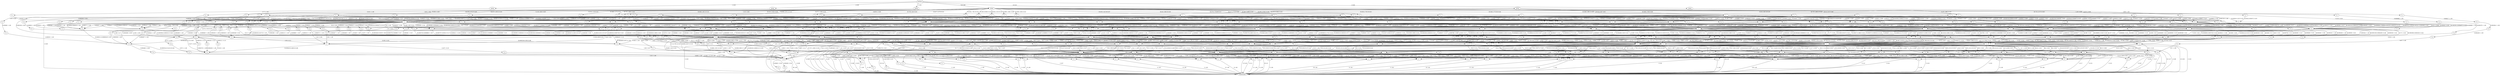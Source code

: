 digraph G {
  0 [label="T_1"];
  1 [label="T_1"];
  2 [label="T_1"];
  3 [label="T_1"];
  4 [label="T_1"];
  5 [label="T_1"];
  6 [label="T_1"];
  7 [label="T_1"];
  8 [label="T_1"];
  9 [label="T_1"];
  10 [label="T_1"];
  11 [label="T_1"];
  12 [label="T_1"];
  13 [label="T_1"];
  14 [label="T_1"];
  15 [label="T_1"];
  16 [label="T_1"];
  17 [label="T_1"];
  18 [label="T_1"];
  19 [label="T_1"];
  20 [label="T_1"];
  21 [label="T_1"];
  22 [label="T_1"];
  23 [label="T_1"];
  24 [label="T_1"];
  25 [label="T_1"];
  26 [label="T_1"];
  27 [label="T_1"];
  28 [label="T_1"];
  29 [label="T_1"];
  30 [label="T_1"];
  31 [label="T_1"];
  32 [label="T_1"];
  33 [label="T_1"];
  34 [label="T_1"];
  35 [label="T_1"];
  36 [label="T_1"];
  37 [label="T_1"];
  38 [label="T_1"];
  39 [label="T_1"];
  40 [label="T_2"];
  41 [label="T_2"];
  42 [label="T_2"];
  43 [label="T_2"];
  44 [label="T_2"];
  45 [label="T_2"];
  46 [label="T_2"];
  47 [label="T_2"];
  48 [label="T_2"];
  49 [label="T_2"];
  50 [label="T_2"];
  51 [label="T_2"];
  52 [label="T_2"];
  53 [label="T_2"];
  54 [label="T_2"];
  55 [label="T_2"];
  56 [label="T_2"];
  57 [label="T_2"];
  58 [label="T_2"];
  59 [label="T_2"];
  60 [label="T_2"];
  61 [label="T_2"];
  62 [label="T_2"];
  63 [label="T_2"];
  64 [label="T_2"];
  65 [label="T_2"];
  66 [label="T_2"];
  67 [label="T_2"];
  68 [label="T_2"];
  69 [label="T_2"];
  70 [label="T_2"];
  71 [label="T_2"];
  72 [label="T_2"];
  73 [label="T_2"];
  74 [label="T_2"];
  75 [label="T_2"];
  76 [label="T_2"];
  77 [label="T_2"];
  78 [label="T_2"];
  79 [label="T_2"];
  80 [label="T_2"];
  81 [label="T_2"];
  82 [label="T_2"];
  83 [label="T_2"];
  84 [label="T_2"];
  85 [label="T_2"];
  86 [label="T_2"];
  87 [label="T_2"];
  88 [label="T_2"];
  89 [label="T_2"];
  90 [label="T_2"];
  91 [label="T_2"];
  92 [label="T_2"];
  93 [label="T_2"];
  94 [label="T_2"];
  95 [label="T_2"];
  96 [label="T_2"];
  97 [label="T_2"];
  98 [label="T_2"];
  99 [label="T_3"];
  100 [label="T_3"];
  101 [label="T_3"];
  102 [label="T_3"];
  103 [label="T_3"];
  104 [label="T_3"];
  105 [label="T_3"];
  106 [label="T_3"];
  107 [label="T_3"];
  108 [label="T_3"];
  109 [label="T_3"];
  110 [label="T_3"];
  111 [label="T_3"];
  112 [label="T_3"];
  113 [label="T_3"];
  114 [label="T_3"];
  115 [label="T_3"];
  116 [label="T_3"];
  117 [label="T_3"];
  118 [label="T_3"];
  119 [label="T_3"];
  120 [label="T_3"];
  121 [label="T_3"];
  122 [label="T_3"];
  123 [label="T_3"];
  124 [label="T_3"];
  125 [label="T_3"];
  126 [label="T_3"];
  127 [label="T_3"];
  128 [label="T_3"];
  129 [label="T_3"];
  130 [label="T_3"];
  131 [label="T_3"];
  132 [label="T_3"];
  133 [label="T_3"];
  134 [label="T_3"];
  135 [label="T_3"];
  136 [label="T_3"];
  137 [label="T_3"];
  138 [label="T_3"];
  139 [label="T_3"];
  140 [label="T_3"];
  141 [label="T_3"];
  142 [label="T_3"];
  143 [label="T_3"];
  144 [label="T_3"];
  145 [label="T_3"];
  146 [label="T_3"];
  147 [label="T_3"];
  148 [label="T_3"];
  149 [label="T_3"];
  150 [label="T_3"];
  151 [label="T_3"];
  152 [label="T_3"];
  153 [label="T_3"];
  154 [label="T_3"];
  155 [label="T_3"];
  156 [label="T_3"];
  157 [label="T_3"];
  158 [label="T_3"];
  159 [label="T_3"];
  160 [label="T_3"];
  161 [label="T_3"];
  162 [label="T_3"];
  163 [label="T_3"];
  164 [label="T_3"];
  165 [label="T_3"];
  166 [label="T_3"];
  167 [label="T_3"];
  168 [label="T_4"];
  169 [label="T_4"];
  170 [label="T_4"];
  171 [label="T_4"];
  172 [label="T_4"];
  173 [label="T_4"];
  174 [label="T_4"];
  175 [label="T_4"];
  176 [label="T_4"];
  177 [label="T_4"];
  178 [label="T_4"];
  179 [label="T_4"];
  180 [label="T_4"];
  181 [label="T_4"];
  182 [label="T_4"];
  183 [label="T_4"];
  184 [label="T_4"];
  185 [label="T_4"];
  186 [label="T_4"];
  187 [label="T_4"];
  188 [label="T_4"];
  189 [label="T_4"];
  190 [label="T_4"];
  191 [label="T_4"];
  192 [label="T_4"];
  193 [label="T_4"];
  194 [label="T_4"];
  195 [label="T_4"];
  196 [label="T_4"];
  197 [label="T_4"];
  198 [label="T_4"];
  199 [label="T_4"];
  200 [label="T_4"];
  201 [label="T_4"];
  202 [label="T_4"];
  203 [label="T_4"];
  204 [label="T_4"];
  205 [label="T_4"];
  206 [label="T_4"];
  207 [label="T_4"];
  208 [label="T_4"];
  209 [label="T_4"];
  210 [label="T_4"];
  211 [label="T_4"];
  212 [label="T_4"];
  213 [label="T_4"];
  214 [label="T_4"];
  215 [label="T_4"];
  216 [label="T_4"];
  217 [label="T_5"];
  218 [label="T_5"];
  219 [label="T_5"];
  220 [label="T_5"];
  221 [label="T_5"];
  222 [label="T_5"];
  223 [label="T_5"];
  224 [label="T_5"];
  225 [label="T_5"];
  226 [label="T_5"];
  227 [label="T_5"];
  228 [label="T_5"];
  229 [label="T_5"];
  230 [label="T_5"];
  231 [label="T_5"];
  232 [label="T_5"];
  233 [label="T_5"];
  234 [label="T_5"];
  235 [label="T_5"];
  236 [label="T_5"];
  237 [label="T_5"];
  238 [label="T_5"];
  239 [label="T_5"];
  240 [label="T_5"];
  241 [label="T_5"];
  242 [label="T_5"];
  243 [label="T_5"];
  244 [label="T_5"];
  245 [label="T_5"];
  246 [label="T_5"];
  247 [label="T_5"];
  248 [label="T_5"];
  249 [label="T_5"];
  250 [label="T_5"];
  251 [label="T_5"];
  252 [label="T_5"];
  253 [label="T_6"];
  254 [label="T_6"];
  255 [label="T_6"];
  256 [label="T_6"];
  257 [label="T_6"];
  258 [label="T_6"];
  259 [label="T_6"];
  260 [label="T_6"];
  261 [label="T_6"];
  262 [label="T_6"];
  263 [label="T_6"];
  264 [label="T_6"];
  265 [label="T_6"];
  266 [label="T_6"];
  267 [label="T_6"];
  268 [label="T_6"];
  269 [label="T_6"];
  270 [label="T_6"];
  271 [label="T_6"];
  272 [label="T_6"];
  273 [label="T_6"];
  274 [label="T_6"];
  275 [label="T_6"];
  276 [label="T_6"];
  277 [label="T_6"];
  278 [label="T_6"];
  279 [label="T_6"];
  280 [label="T_6"];
  281 [label="T_6"];
  282 [label="T_6"];
  283 [label="T_6"];
  284 [label="T_6"];
  285 [label="T_6"];
  286 [label="T_6"];
  287 [label="T_6"];
  288 [label="T_6"];
  289 [label="T_6"];
  290 [label="T_6"];
  291 [label="T_6"];
  292 [label="T_6"];
  293 [label="T_6"];
  294 [label="T_6"];
  295 [label="T_6"];
  296 [label="T_6"];
  297 [label="T_6"];
  298 [label="T_6"];
  299 [label="T_6"];
  300 [label="T_7"];
  301 [label="T_7"];
  302 [label="T_7"];
  303 [label="T_7"];
  304 [label="T_7"];
  305 [label="T_7"];
  306 [label="T_7"];
  307 [label="T_7"];
  308 [label="T_7"];
  309 [label="T_7"];
  310 [label="T_7"];
  311 [label="T_7"];
  312 [label="T_7"];
  313 [label="T_7"];
  314 [label="T_7"];
  315 [label="T_7"];
  316 [label="T_7"];
  317 [label="T_7"];
  318 [label="T_7"];
  319 [label="T_7"];
  320 [label="T_7"];
  321 [label="T_7"];
  322 [label="T_7"];
  323 [label="T_7"];
  324 [label="T_7"];
  325 [label="T_7"];
  326 [label="T_7"];
  327 [label="T_7"];
  328 [label="T_7"];
  329 [label="T_7"];
  330 [label="T_7"];
  331 [label="T_7"];
  332 [label="T_7"];
  333 [label="T_7"];
  334 [label="T_7"];
  335 [label="T_7"];
  336 [label="T_7"];
  337 [label="T_7"];
  338 [label="T_7"];
  339 [label="T_7"];
  340 [label="T_7"];
  341 [label="T_7"];
  342 [label="T_7"];
  343 [label="T_7"];
  344 [label="T_7"];
  345 [label="T_7"];
  346 [label="T_7"];
  347 [label="T_7"];
  348 [label="initial"];
  349 [label="initial"];
  350 [label="initial"];
  351 [label="initial"];
  352 [label="initial"];
  353 [label="initial"];
  354 [label="TERMINAL",shape=diamond];
  355 [label="INITIAL",shape=box];
0->98 [label="0.000172 1 1.00"];
1->74 [label="0.000207 1 1.00"];
2->98 [label="0.0038 1 1.00"];
3->98 [label="0.00395 1 1.00"];
4->42 [label="0.00427 1 1.00"];
5->94 [label="0.00719 1 1.00"];
6->77 [label="0.0102 1 1.00"];
7->79 [label="0.0427 1 1.00"];
8->115 [label="0.000696 1 1.00"];
9->97 [label="0.00393 1 0.25"];
9->98 [label="[0.0049,0.00756] 3 0.75"];
10->94 [label="0.0306 1 0.25"];
10->98 [label="[0.000257,0.00633] 3 0.75"];
11->54 [label="0.125 1 0.33"];
11->80 [label="[0.004,0.00567] 2 0.67"];
12->77 [label="0.00423 1 0.50"];
12->67 [label="0.225 1 0.50"];
13->79 [label="0.00439 1 0.50"];
13->98 [label="0.00454 1 0.50"];
14->97 [label="0.00469 1 0.50"];
14->98 [label="0.00523 1 0.50"];
15->92 [label="0.00547 1 0.50"];
15->94 [label="0.00622 1 0.50"];
16->83 [label="0.36 1 0.09"];
16->98 [label="[0.00354,0.102] 9 0.82"];
16->354 [label=" 1 0.09"];
17->65 [label="0.00448 1 0.17"];
17->97 [label="[0.00363,0.00568] 2 0.33"];
17->98 [label="[0.00427,0.00498] 3 0.50"];
18->92 [label="0.14 1 0.20"];
18->98 [label="[0.00359,0.00471] 2 0.40"];
18->97 [label="[0.00401,0.00444] 2 0.40"];
19->73 [label="0.00477 1 0.25"];
19->97 [label="0.00488 1 0.25"];
19->98 [label="[0.00491,0.108] 2 0.50"];
20->48 [label="0.000222 1 0.33"];
20->73 [label="0.00412 1 0.33"];
20->98 [label="0.0457 1 0.33"];
21->57 [label="0.00372 1 0.33"];
21->97 [label="0.00378 1 0.33"];
21->95 [label="0.0042 1 0.33"];
22->58 [label="0.00347 1 0.08"];
22->94 [label="0.00373 1 0.08"];
22->95 [label="0.00385 1 0.08"];
22->98 [label="[0.000227,0.0286] 9 0.75"];
23->46 [label="0.00389 1 0.10"];
23->97 [label="[0.00404,0.00426] 2 0.20"];
23->98 [label="[0.00388,0.0292] 6 0.60"];
23->306 [label="3.7 1 0.10"];
24->72 [label="0.00368 1 0.25"];
24->97 [label="0.00369 1 0.25"];
24->82 [label="0.00387 1 0.25"];
24->98 [label="0.00478 1 0.25"];
25->70 [label="0.00394 1 0.25"];
25->74 [label="0.00441 1 0.25"];
25->98 [label="0.00525 1 0.25"];
25->57 [label="0.00582 1 0.25"];
26->86 [label="0.00407 1 0.07"];
26->92 [label="0.00422 1 0.07"];
26->81 [label="0.0336 1 0.07"];
26->80 [label="[0.0038,0.123] 5 0.33"];
26->94 [label="[0.00365,0.00667] 7 0.47"];
27->47 [label="0.00359 1 0.08"];
27->96 [label="0.00437 1 0.08"];
27->45 [label="0.00526 1 0.08"];
27->97 [label="[0.00489,0.00771] 3 0.25"];
27->98 [label="[0.00378,0.00585] 6 0.50"];
28->94 [label="0.000244 1 0.14"];
28->91 [label="0.00349 1 0.14"];
28->41 [label="0.00404 1 0.14"];
28->78 [label="0.0053 1 0.14"];
28->92 [label="[0.00394,0.00641] 3 0.43"];
29->86 [label="0.000232 1 0.10"];
29->97 [label="0.00301 1 0.10"];
29->94 [label="0.00421 1 0.10"];
29->49 [label="0.00666 1 0.10"];
29->96 [label="[0.00454,0.00465] 2 0.20"];
29->98 [label="[0.00408,0.00614] 4 0.40"];
30->87 [label="0.00452 1 0.10"];
30->92 [label="0.00484 1 0.10"];
30->89 [label="0.00595 1 0.10"];
30->97 [label="[0.00506,0.00615] 2 0.20"];
30->98 [label="[0.00374,0.00727] 4 0.40"];
30->255 [label="25.9 1 0.10"];
31->50 [label="0.00338 1 0.05"];
31->96 [label="0.00432 1 0.05"];
31->78 [label="0.00513 1 0.05"];
31->82 [label="0.00667 1 0.05"];
31->94 [label="0.191 1 0.05"];
31->97 [label="[0.00498,0.00532] 2 0.09"];
31->98 [label="[0.0038,0.00644] 15 0.68"];
32->91 [label="0.000207 1 0.06"];
32->68 [label="0.0039 1 0.06"];
32->53 [label="0.00553 1 0.06"];
32->75 [label="0.0443 1 0.06"];
32->90 [label="0.0475 1 0.06"];
32->97 [label="[0.00483,0.00622] 4 0.22"];
32->98 [label="[0.00313,0.0064] 9 0.50"];
33->85 [label="0.00401 1 0.08"];
33->91 [label="0.00436 1 0.08"];
33->97 [label="[0.00396,0.00589] 2 0.17"];
33->98 [label="[0.00367,0.00679] 5 0.42"];
33->305 [label="2.34 1 0.08"];
33->306 [label="2.72 1 0.08"];
33->304 [label="2.79 1 0.08"];
34->82 [label="0.00351 1 0.04"];
34->92 [label="0.0036 1 0.04"];
34->85 [label="0.00402 1 0.04"];
34->94 [label="0.0049 1 0.04"];
34->89 [label="[0.00362,0.0057] 2 0.08"];
34->96 [label="[0.000278,0.0044] 3 0.12"];
34->97 [label="[0.00382,0.156] 6 0.24"];
34->98 [label="[0.00333,0.00821] 10 0.40"];
35->81 [label="0.00347 1 0.05"];
35->69 [label="0.00357 1 0.05"];
35->94 [label="0.00481 1 0.05"];
35->72 [label="0.00646 1 0.05"];
35->92 [label="0.0301 1 0.05"];
35->83 [label="[0.00336,0.00636] 3 0.15"];
35->97 [label="[0.004,0.0589] 3 0.15"];
35->98 [label="[0.00336,0.0422] 9 0.45"];
36->92 [label="0.00354 1 0.02"];
36->93 [label="0.00471 1 0.02"];
36->90 [label="0.00485 1 0.02"];
36->95 [label="0.00607 1 0.02"];
36->56 [label="[0.00388,0.00436] 2 0.04"];
36->96 [label="[0.00391,0.00623] 2 0.04"];
36->65 [label="[0.00417,0.00619] 3 0.06"];
36->97 [label="[0.00355,0.00619] 9 0.18"];
36->98 [label="[0.000184,0.18] 30 0.60"];
37->85 [label="0.00328 1 0.03"];
37->96 [label="0.00362 1 0.03"];
37->93 [label="0.00418 1 0.03"];
37->76 [label="[0.0046,0.00511] 2 0.05"];
37->97 [label="[0.00322,0.0069] 11 0.30"];
37->98 [label="[0.00334,0.0355] 17 0.46"];
37->153 [label="0.000259 1 0.03"];
37->99 [label="0.000394 1 0.03"];
37->101 [label="0.000504 1 0.03"];
37->300 [label="2.55 1 0.03"];
38->68 [label="0.00414 1 0.01"];
38->44 [label="0.00423 1 0.01"];
38->70 [label="0.00443 1 0.01"];
38->95 [label="0.0055 1 0.01"];
38->91 [label="[0.000184,0.00562] 2 0.02"];
38->93 [label="[0.00413,0.0349] 4 0.05"];
38->96 [label="[0.00384,0.00811] 9 0.11"];
38->97 [label="[0.00334,0.05] 16 0.19"];
38->98 [label="[0.000231,0.0494] 48 0.56"];
38->301 [label="2.59 1 0.01"];
38->306 [label="2.69 1 0.01"];
39->75 [label="0.00359 1 0.00"];
39->55 [label="0.0037 1 0.00"];
39->70 [label="0.00431 1 0.00"];
39->58 [label="0.00448 1 0.00"];
39->89 [label="0.00515 1 0.00"];
39->40 [label="0.0052 1 0.00"];
39->68 [label="0.00541 1 0.00"];
39->52 [label="0.00552 1 0.00"];
39->86 [label="0.00595 1 0.00"];
39->51 [label="0.00682 1 0.00"];
39->82 [label="0.196 1 0.00"];
39->87 [label="[0.00354,0.00457] 2 0.01"];
39->69 [label="[0.0039,0.00478] 2 0.01"];
39->84 [label="[0.000227,0.00436] 3 0.01"];
39->88 [label="[0.00363,0.00685] 3 0.01"];
39->93 [label="[0.00388,0.0078] 3 0.01"];
39->71 [label="[0.00417,0.00488] 3 0.01"];
39->67 [label="[0.00433,0.0768] 3 0.01"];
39->66 [label="[0.00343,0.00497] 4 0.01"];
39->90 [label="[0.00379,0.0303] 4 0.01"];
39->95 [label="[0.000201,0.00599] 5 0.02"];
39->94 [label="[0.000159,0.00426] 7 0.02"];
39->92 [label="[0.000237,0.14] 8 0.02"];
39->97 [label="[0.00333,0.0562] 62 0.19"];
39->98 [label="[0.00298,0.0386] 195 0.61"];
39->100 [label="0.000563 1 0.00"];
39->254 [label="23.6 1 0.00"];
39->253 [label="23.9 1 0.00"];
39->255 [label="25.1 1 0.00"];
39->302 [label="2.53 1 0.00"];
39->303 [label="2.87 1 0.00"];
40->167 [label="0.000251 1 1.00"];
41->167 [label="0.000256 1 1.00"];
42->111 [label="0.000264 1 1.00"];
43->132 [label="0.00029 1 1.00"];
44->167 [label="0.000301 1 1.00"];
45->164 [label="0.000328 1 1.00"];
46->167 [label="0.000333 1 1.00"];
47->159 [label="0.00036 1 1.00"];
48->137 [label="0.000399 1 1.00"];
49->167 [label="0.000404 1 1.00"];
50->167 [label="0.000416 1 1.00"];
51->167 [label="0.000441 1 1.00"];
52->164 [label="0.000472 1 1.00"];
53->167 [label="0.000496 1 1.00"];
54->165 [label="0.000869 1 1.00"];
55->167 [label="0.346 1 1.00"];
56->141 [label="[0.000288,0.000397] 2 1.00"];
57->144 [label="[0.000315,0.000401] 2 1.00"];
58->167 [label="[0.000358,0.000368] 2 1.00"];
59->132 [label="[0.000211,0.000934] 8 1.00"];
60->216 [label="0.00037 1 1.00"];
61->216 [label="0.000649 1 1.00"];
62->216 [label="0.36 1 1.00"];
63->354 [label=" 1 1.00"];
64->354 [label=" 1 1.00"];
65->167 [label="0.000348 1 0.25"];
65->150 [label="[0.000358,0.000722] 3 0.75"];
66->165 [label="0.000378 1 0.25"];
66->167 [label="[0.000293,0.000322] 3 0.75"];
67->162 [label="0.000386 1 0.25"];
67->167 [label="[0.000246,0.000362] 3 0.75"];
68->165 [label="0.000297 1 0.33"];
68->167 [label="[0.000302,0.000306] 2 0.67"];
69->166 [label="0.000309 1 0.33"];
69->167 [label="[0.000327,0.000399] 2 0.67"];
70->165 [label="0.00043 1 0.33"];
70->166 [label="[0.000341,0.000393] 2 0.67"];
71->121 [label="0.000519 1 0.33"];
71->167 [label="[0.000241,0.000346] 2 0.67"];
72->167 [label="0.000262 1 0.50"];
72->136 [label="0.000396 1 0.50"];
73->164 [label="0.000308 1 0.50"];
73->150 [label="0.000418 1 0.50"];
74->145 [label="0.000331 1 0.50"];
74->256 [label="32.7 1 0.50"];
75->167 [label="0.00034 1 0.50"];
75->166 [label="0.000761 1 0.50"];
76->159 [label="0.000341 1 0.50"];
76->128 [label="1.52 1 0.50"];
77->108 [label="0.000342 1 0.50"];
77->154 [label="0.000592 1 0.50"];
78->122 [label="0.000352 1 0.50"];
78->167 [label="0.000381 1 0.50"];
79->135 [label="0.000406 1 0.50"];
79->148 [label="0.000433 1 0.50"];
80->165 [label="[0.000291,0.000467] 2 0.29"];
80->154 [label="[0.00019,0.000369] 5 0.71"];
81->147 [label="[0.000394,0.000551] 5 0.83"];
81->347 [label="2.98 1 0.17"];
82->152 [label="0.000264 1 0.25"];
82->133 [label="0.000328 1 0.25"];
82->167 [label="[0.000297,0.000298] 2 0.50"];
83->136 [label="0.000266 1 0.25"];
83->145 [label="0.000382 1 0.25"];
83->154 [label="[0.000465,0.000484] 2 0.50"];
84->162 [label="0.000232 1 0.33"];
84->155 [label="0.000398 1 0.33"];
84->154 [label="1.05 1 0.33"];
85->167 [label="0.000236 1 0.33"];
85->165 [label="0.000259 1 0.33"];
85->155 [label="0.000281 1 0.33"];
86->159 [label="0.000249 1 0.33"];
86->165 [label="0.000413 1 0.33"];
86->167 [label="0.000415 1 0.33"];
87->167 [label="0.00027 1 0.33"];
87->158 [label="0.000421 1 0.33"];
87->161 [label="0.000561 1 0.33"];
88->167 [label="0.000286 1 0.33"];
88->162 [label="0.000325 1 0.33"];
88->160 [label="0.000367 1 0.33"];
89->166 [label="0.000351 1 0.25"];
89->151 [label="0.000353 1 0.25"];
89->149 [label="0.000358 1 0.25"];
89->167 [label="0.000559 1 0.25"];
90->127 [label="0.00027 1 0.17"];
90->157 [label="0.000318 1 0.17"];
90->166 [label="0.000327 1 0.17"];
90->165 [label="0.000342 1 0.17"];
90->167 [label="[0.000311,0.000356] 2 0.33"];
91->167 [label="0.000282 1 0.20"];
91->148 [label="0.0003 1 0.20"];
91->102 [label="0.000303 1 0.20"];
91->166 [label="0.00034 1 0.20"];
91->165 [label="0.0004 1 0.20"];
92->134 [label="0.000332 1 0.06"];
92->149 [label="0.000353 1 0.06"];
92->163 [label="[0.000294,0.000333] 2 0.11"];
92->165 [label="[0.000355,0.000385] 2 0.11"];
92->166 [label="[0.000272,0.000394] 3 0.17"];
92->167 [label="[0.000237,0.000801] 9 0.50"];
93->161 [label="0.000266 1 0.11"];
93->166 [label="0.000269 1 0.11"];
93->138 [label="0.000295 1 0.11"];
93->155 [label="0.000303 1 0.11"];
93->165 [label="0.000315 1 0.11"];
93->152 [label="0.000368 1 0.11"];
93->167 [label="[0.000317,0.000665] 3 0.33"];
94->162 [label="0.000312 1 0.04"];
94->133 [label="0.000334 1 0.04"];
94->148 [label="0.000354 1 0.04"];
94->166 [label="0.000376 1 0.04"];
94->165 [label="0.000454 1 0.04"];
94->104 [label="0.411 1 0.04"];
94->157 [label="[0.000254,0.000322] 2 0.09"];
94->167 [label="[0.00031,0.00111] 15 0.65"];
95->163 [label="0.000261 1 0.11"];
95->131 [label="0.000264 1 0.11"];
95->157 [label="0.000282 1 0.11"];
95->164 [label="0.000391 1 0.11"];
95->165 [label="0.000398 1 0.11"];
95->160 [label="0.000405 1 0.11"];
95->155 [label="0.000826 1 0.11"];
95->167 [label="[0.000296,0.00038] 2 0.22"];
96->157 [label="0.000242 1 0.05"];
96->159 [label="0.000268 1 0.05"];
96->161 [label="0.000319 1 0.05"];
96->162 [label="0.00038 1 0.05"];
96->127 [label="0.000387 1 0.05"];
96->165 [label="0.000486 1 0.05"];
96->160 [label="[0.000235,0.000345] 2 0.11"];
96->167 [label="[0.000285,0.000374] 3 0.16"];
96->155 [label="[0.00031,0.000687] 4 0.21"];
96->146 [label="[0.000343,0.000405] 4 0.21"];
97->133 [label="0.000243 1 0.01"];
97->105 [label="0.000315 1 0.01"];
97->138 [label="0.000334 1 0.01"];
97->159 [label="0.000376 1 0.01"];
97->134 [label="0.000384 1 0.01"];
97->151 [label="0.000389 1 0.01"];
97->112 [label="0.000393 1 0.01"];
97->126 [label="0.000489 1 0.01"];
97->142 [label="0.000863 1 0.01"];
97->160 [label="[0.000338,0.000386] 2 0.02"];
97->140 [label="[0.000478,0.000556] 2 0.02"];
97->148 [label="[0.000283,0.000525] 3 0.02"];
97->128 [label="[0.000239,0.000312] 4 0.03"];
97->158 [label="[0.000261,0.000524] 4 0.03"];
97->156 [label="[0.000272,0.000536] 4 0.03"];
97->164 [label="[0.000301,0.000472] 4 0.03"];
97->162 [label="[0.00026,0.000415] 5 0.04"];
97->157 [label="[0.000251,0.000589] 6 0.05"];
97->163 [label="[0.000277,0.000816] 6 0.05"];
97->166 [label="[0.000202,0.00051] 7 0.05"];
97->161 [label="[0.0002,0.00057] 8 0.06"];
97->165 [label="[0.000242,0.419] 32 0.24"];
97->167 [label="[0.000181,0.00067] 33 0.25"];
97->168 [label="0.00048 1 0.01"];
97->274 [label="25.4 1 0.01"];
97->347 [label="2.45 1 0.01"];
98->152 [label="0.000192 1 0.00"];
98->151 [label="0.0002 1 0.00"];
98->117 [label="0.000231 1 0.00"];
98->103 [label="0.00026 1 0.00"];
98->116 [label="0.000283 1 0.00"];
98->132 [label="0.000289 1 0.00"];
98->130 [label="0.000292 1 0.00"];
98->109 [label="0.000301 1 0.00"];
98->110 [label="0.000333 1 0.00"];
98->113 [label="0.000333 1 0.00"];
98->126 [label="0.000347 1 0.00"];
98->137 [label="0.000384 1 0.00"];
98->119 [label="0.000422 1 0.00"];
98->124 [label="0.000469 1 0.00"];
98->118 [label="0.000527 1 0.00"];
98->120 [label="0.000545 1 0.00"];
98->106 [label="0.000597 1 0.00"];
98->134 [label="1.1 1 0.00"];
98->142 [label="1.25 1 0.00"];
98->135 [label="1.46 1 0.00"];
98->139 [label="[0.000222,0.000293] 2 0.01"];
98->133 [label="[0.000299,0.000338] 2 0.01"];
98->143 [label="[0.000308,0.000312] 2 0.01"];
98->125 [label="[0.000335,1.01] 2 0.01"];
98->149 [label="[0.000344,0.000354] 2 0.01"];
98->158 [label="[0.00036,0.000762] 2 0.01"];
98->154 [label="[1.06,1.18] 3 0.01"];
98->128 [label="[0.000324,0.000457] 4 0.01"];
98->160 [label="[0.000278,0.000507] 11 0.03"];
98->164 [label="[0.000227,0.000657] 21 0.05"];
98->166 [label="[0.000249,0.00104] 74 0.19"];
98->167 [label="[0.000292,0.00111] 240 0.60"];
98->258 [label="22.9 1 0.00"];
98->259 [label="24 1 0.00"];
98->274 [label="24.3 1 0.00"];
98->257 [label="24.8 1 0.00"];
98->308 [label="2.68 1 0.00"];
98->307 [label="2.9 1 0.00"];
98->347 [label="[2.67,3.74] 6 0.02"];
99->61 [label="0.00426 1 1.00"];
100->60 [label="0.00583 1 1.00"];
101->62 [label="0.00658 1 1.00"];
102->216 [label="0.000267 1 1.00"];
103->216 [label="0.000315 1 1.00"];
104->200 [label="0.000344 1 1.00"];
105->214 [label="0.00035 1 1.00"];
106->216 [label="0.000372 1 1.00"];
107->182 [label="0.000378 1 1.00"];
108->184 [label="0.000406 1 1.00"];
109->216 [label="0.000407 1 1.00"];
110->216 [label="0.000408 1 1.00"];
111->170 [label="0.000439 1 1.00"];
112->214 [label="0.000456 1 1.00"];
113->187 [label="0.000458 1 1.00"];
114->182 [label="0.000459 1 1.00"];
115->175 [label="0.000476 1 1.00"];
116->216 [label="0.000513 1 1.00"];
117->216 [label="0.000686 1 1.00"];
118->210 [label="0.00101 1 1.00"];
119->216 [label="0.0249 1 1.00"];
120->216 [label="0.207 1 1.00"];
121->216 [label="0.209 1 1.00"];
122->207 [label="0.296 1 1.00"];
123->182 [label="0.316 1 1.00"];
124->204 [label="0.419 1 1.00"];
125->216 [label="[0.000535,0.0272] 2 1.00"];
126->216 [label="[0.000579,0.000689] 2 1.00"];
127->216 [label="[0.0185,0.0221] 2 1.00"];
128->216 [label="[0.000246,0.019] 9 1.00"];
129->252 [label="0.955 1 1.00"];
130->261 [label="23.4 1 1.00"];
131->346 [label="2.56 1 1.00"];
132->176 [label="0.000492 1 0.06"];
132->182 [label="[0.000324,0.514] 16 0.94"];
133->215 [label="0.0187 1 0.20"];
133->216 [label="[0.000283,0.269] 4 0.80"];
134->187 [label="0.0239 1 0.33"];
134->216 [label="[0.000474,0.00087] 2 0.67"];
135->207 [label="0.000338 1 0.50"];
135->183 [label="0.000481 1 0.50"];
136->189 [label="0.000344 1 0.50"];
136->216 [label="0.00046 1 0.50"];
137->216 [label="0.000385 1 0.50"];
137->200 [label="0.000403 1 0.50"];
138->214 [label="0.000398 1 0.50"];
138->215 [label="0.000515 1 0.50"];
139->216 [label="0.000411 1 0.50"];
139->204 [label="0.183 1 0.50"];
140->208 [label="0.00045 1 0.50"];
140->216 [label="0.0276 1 0.50"];
141->190 [label="0.000491 1 0.50"];
141->216 [label="0.000518 1 0.50"];
142->202 [label="0.000533 1 0.50"];
142->216 [label="0.000993 1 0.50"];
143->216 [label="0.000581 1 0.50"];
143->195 [label="0.021 1 0.50"];
144->190 [label="0.177 1 0.50"];
144->189 [label="0.264 1 0.50"];
145->205 [label="0.349 1 0.50"];
145->207 [label="1.82 1 0.50"];
146->192 [label="[0.000354,0.000733] 2 0.50"];
146->216 [label="[0.000503,0.000666] 2 0.50"];
147->196 [label="[0.000226,0.26] 8 0.89"];
147->346 [label="2.33 1 0.11"];
148->202 [label="0.319 1 0.17"];
148->214 [label="[0.000298,0.00035] 2 0.33"];
148->216 [label="[0.0261,0.19] 3 0.50"];
149->212 [label="0.000263 1 0.25"];
149->213 [label="0.00069 1 0.25"];
149->216 [label="[0.000236,0.000383] 2 0.50"];
150->196 [label="0.000416 1 0.25"];
150->179 [label="0.0191 1 0.25"];
150->188 [label="[0.000382,0.000416] 2 0.50"];
151->216 [label="0.000369 1 0.33"];
151->214 [label="0.0608 1 0.33"];
151->215 [label="0.211 1 0.33"];
152->216 [label="0.000392 1 0.33"];
152->209 [label="0.000482 1 0.33"];
152->186 [label="0.186 1 0.33"];
153->196 [label="0.203 1 0.33"];
153->177 [label="0.217 1 0.33"];
153->182 [label="0.237 1 0.33"];
154->206 [label="0.000686 1 0.08"];
154->216 [label="[0.000707,0.0201] 2 0.17"];
154->207 [label="[0.0003,0.0211] 8 0.67"];
154->346 [label="2.42 1 0.08"];
155->204 [label="0.000337 1 0.13"];
155->178 [label="0.000427 1 0.13"];
155->209 [label="[0.232,0.247] 2 0.25"];
155->216 [label="[0.000385,0.303] 4 0.50"];
156->210 [label="0.000384 1 0.25"];
156->202 [label="0.000393 1 0.25"];
156->211 [label="0.000494 1 0.25"];
156->185 [label="0.0199 1 0.25"];
157->169 [label="0.000383 1 0.09"];
157->186 [label="0.000411 1 0.09"];
157->205 [label="0.0206 1 0.09"];
157->214 [label="[0.000372,0.000531] 4 0.36"];
157->216 [label="[0.000373,0.449] 4 0.36"];
158->181 [label="0.00035 1 0.14"];
158->210 [label="0.000498 1 0.14"];
158->173 [label="0.214 1 0.14"];
158->203 [label="0.239 1 0.14"];
158->216 [label="[0.000442,0.206] 3 0.43"];
159->214 [label="0.000296 1 0.20"];
159->212 [label="0.000347 1 0.20"];
159->216 [label="0.00036 1 0.20"];
159->204 [label="0.000436 1 0.20"];
159->215 [label="0.0208 1 0.20"];
160->212 [label="0.000406 1 0.06"];
160->171 [label="0.000456 1 0.06"];
160->209 [label="0.000463 1 0.06"];
160->206 [label="0.000671 1 0.06"];
160->186 [label="0.000788 1 0.06"];
160->216 [label="[0.000294,0.225] 12 0.71"];
161->191 [label="0.000417 1 0.09"];
161->203 [label="0.000548 1 0.09"];
161->215 [label="0.252 1 0.09"];
161->209 [label="[0.000483,0.173] 2 0.18"];
161->214 [label="[0.000323,0.000411] 3 0.27"];
161->216 [label="[0.000329,0.000585] 3 0.27"];
162->211 [label="0.000365 1 0.10"];
162->214 [label="0.000371 1 0.10"];
162->202 [label="0.000383 1 0.10"];
162->208 [label="0.208 1 0.10"];
162->206 [label="[0.00047,0.198] 2 0.20"];
162->216 [label="[0.000463,0.236] 4 0.40"];
163->208 [label="0.000336 1 0.11"];
163->212 [label="0.000474 1 0.11"];
163->202 [label="0.000477 1 0.11"];
163->215 [label="0.000587 1 0.11"];
163->197 [label="0.000764 1 0.11"];
163->198 [label="0.0248 1 0.11"];
163->216 [label="[0.000361,0.202] 3 0.33"];
164->214 [label="0.0688 1 0.03"];
164->185 [label="0.212 1 0.03"];
164->213 [label="0.222 1 0.03"];
164->193 [label="[0.000379,0.00096] 2 0.07"];
164->215 [label="[0.000634,0.324] 2 0.07"];
164->201 [label="[0.000361,0.000501] 3 0.10"];
164->209 [label="[0.000367,0.000901] 3 0.10"];
164->216 [label="[0.000347,0.293] 16 0.55"];
165->197 [label="0.000328 1 0.02"];
165->203 [label="0.00039 1 0.02"];
165->204 [label="0.017 1 0.02"];
165->210 [label="0.226 1 0.02"];
165->180 [label="0.272 1 0.02"];
165->211 [label="[0.000308,0.000333] 2 0.04"];
165->213 [label="[0.000606,0.000753] 2 0.04"];
165->198 [label="[0.000156,0.000426] 3 0.06"];
165->202 [label="[0.000414,0.315] 3 0.06"];
165->214 [label="[0.000323,0.233] 11 0.23"];
165->216 [label="[0.000279,0.221] 22 0.46"];
166->180 [label="0.000326 1 0.01"];
166->197 [label="0.000346 1 0.01"];
166->212 [label="0.00039 1 0.01"];
166->191 [label="0.000406 1 0.01"];
166->211 [label="0.03 1 0.01"];
166->202 [label="0.0795 1 0.01"];
166->205 [label="0.157 1 0.01"];
166->200 [label="0.186 1 0.01"];
166->215 [label="[0.00033,0.000692] 2 0.02"];
166->203 [label="[0.000665,0.182] 2 0.02"];
166->210 [label="[0.0188,0.0247] 2 0.02"];
166->208 [label="[0.0228,0.269] 2 0.02"];
166->206 [label="[0.00032,0.17] 3 0.03"];
166->213 [label="[0.00037,0.296] 3 0.03"];
166->214 [label="[0.0239,0.269] 4 0.04"];
166->216 [label="[0.000325,0.239] 65 0.70"];
166->261 [label="23.4 1 0.01"];
166->346 [label="3.44 1 0.01"];
167->197 [label="0.000319 1 0.00"];
167->181 [label="0.000412 1 0.00"];
167->174 [label="0.0202 1 0.00"];
167->202 [label="0.297 1 0.00"];
167->205 [label="0.464 1 0.00"];
167->187 [label="[0.000321,0.000399] 2 0.01"];
167->204 [label="[0.000333,0.195] 2 0.01"];
167->194 [label="[0.000415,0.215] 2 0.01"];
167->186 [label="[0.000448,0.000603] 2 0.01"];
167->207 [label="[0.348,0.401] 2 0.01"];
167->185 [label="[0.000326,0.209] 3 0.01"];
167->199 [label="[0.000373,0.151] 3 0.01"];
167->195 [label="[0.000495,0.26] 3 0.01"];
167->210 [label="[0.000503,0.277] 3 0.01"];
167->212 [label="[0.000321,0.000508] 4 0.01"];
167->215 [label="[0.000336,0.00053] 4 0.01"];
167->203 [label="[0.000347,0.238] 4 0.01"];
167->208 [label="[0.000393,0.18] 5 0.01"];
167->206 [label="[0.000312,0.182] 6 0.02"];
167->214 [label="[0.0187,0.292] 8 0.02"];
167->213 [label="[0.000351,0.278] 21 0.06"];
167->216 [label="[0.000276,0.463] 254 0.74"];
167->260 [label="29.6 1 0.00"];
167->261 [label="[24.3,25.5] 2 0.01"];
167->346 [label="[2.59,4.38] 6 0.02"];
168->129 [label="0.000335 1 1.00"];
169->252 [label="0.000154 1 1.00"];
170->223 [label="0.67 1 1.00"];
171->231 [label="0.735 1 1.00"];
172->225 [label="0.752 1 1.00"];
173->229 [label="0.824 1 1.00"];
174->252 [label="0.838 1 1.00"];
175->252 [label="0.919 1 1.00"];
176->225 [label="0.956 1 1.00"];
177->224 [label="0.971 1 1.00"];
178->228 [label="1.01 1 1.00"];
179->222 [label="1.2 1 1.00"];
180->252 [label="[0.761,0.922] 2 1.00"];
181->252 [label="[0.77,0.859] 2 1.00"];
182->225 [label="[0.669,1.21] 29 1.00"];
183->275 [label="21.9 1 1.00"];
184->275 [label="22.2 1 1.00"];
185->251 [label="0.726 1 0.20"];
185->252 [label="[0.801,1.12] 4 0.80"];
186->251 [label="0.849 1 0.20"];
186->252 [label="[0.697,0.918] 4 0.80"];
187->250 [label="1.39 1 0.25"];
187->252 [label="[0.697,0.86] 3 0.75"];
188->233 [label="0.751 1 0.50"];
188->231 [label="0.926 1 0.50"];
189->228 [label="0.761 1 0.50"];
189->238 [label="1.35 1 0.50"];
190->252 [label="0.789 1 0.50"];
190->233 [label="0.814 1 0.50"];
191->250 [label="0.797 1 0.50"];
191->252 [label="0.922 1 0.50"];
192->220 [label="0.861 1 0.50"];
192->226 [label="1.26 1 0.50"];
193->234 [label="0.869 1 0.50"];
193->232 [label="0.917 1 0.50"];
194->252 [label="0.973 1 0.50"];
194->275 [label="24.7 1 0.50"];
195->251 [label="[0.792,0.92] 2 0.50"];
195->245 [label="[0.869,0.92] 2 0.50"];
196->249 [label="[0.698,1.05] 14 0.93"];
196->310 [label="2.36 1 0.07"];
197->239 [label="0.734 1 0.25"];
197->252 [label="1.37 1 0.25"];
197->251 [label="[0.796,0.994] 2 0.50"];
198->236 [label="0.847 1 0.25"];
198->252 [label="1.01 1 0.25"];
198->248 [label="[0.000202,0.724] 2 0.50"];
199->238 [label="0.711 1 0.33"];
199->236 [label="0.715 1 0.33"];
199->251 [label="0.844 1 0.33"];
200->248 [label="0.82 1 0.33"];
200->229 [label="1 1 0.33"];
200->252 [label="1.2 1 0.33"];
201->221 [label="0.884 1 0.33"];
201->265 [label="31.4 1 0.33"];
201->264 [label="31.5 1 0.33"];
202->245 [label="0.7 1 0.10"];
202->246 [label="0.778 1 0.10"];
202->251 [label="[0.855,1.02] 2 0.20"];
202->252 [label="[0.000118,0.878] 6 0.60"];
203->225 [label="0.667 1 0.11"];
203->250 [label="[0.711,0.794] 2 0.22"];
203->251 [label="[0.744,0.977] 2 0.22"];
203->252 [label="[0.796,0.911] 4 0.44"];
204->234 [label="0.957 1 0.14"];
204->251 [label="1.11 1 0.14"];
204->237 [label="[0.86,0.933] 2 0.29"];
204->252 [label="[0.743,0.81] 3 0.43"];
205->225 [label="0.000249 1 0.25"];
205->252 [label="0.000275 1 0.25"];
205->246 [label="0.76 1 0.25"];
205->239 [label="0.902 1 0.25"];
206->241 [label="0.688 1 0.08"];
206->237 [label="0.875 1 0.08"];
206->250 [label="[0.713,1.19] 3 0.23"];
206->251 [label="[0.743,1.16] 3 0.23"];
206->252 [label="[0.635,1.32] 5 0.38"];
207->219 [label="0.749 1 0.08"];
207->243 [label="0.764 1 0.08"];
207->218 [label="0.772 1 0.08"];
207->217 [label="0.835 1 0.08"];
207->252 [label="[0.721,0.911] 9 0.69"];
208->250 [label="0.67 1 0.10"];
208->251 [label="0.802 1 0.10"];
208->243 [label="0.935 1 0.10"];
208->236 [label="0.994 1 0.10"];
208->252 [label="[0.708,1.25] 6 0.60"];
209->250 [label="0.701 1 0.11"];
209->251 [label="0.742 1 0.11"];
209->247 [label="0.794 1 0.11"];
209->226 [label="0.989 1 0.11"];
209->252 [label="[0.758,0.994] 5 0.56"];
210->237 [label="0.748 1 0.11"];
210->236 [label="0.767 1 0.11"];
210->251 [label="0.799 1 0.11"];
210->241 [label="0.9 1 0.11"];
210->252 [label="[0.746,0.963] 5 0.56"];
211->225 [label="0.000178 1 0.20"];
211->252 [label="0.701 1 0.20"];
211->248 [label="0.763 1 0.20"];
211->241 [label="0.787 1 0.20"];
211->250 [label="1.08 1 0.20"];
212->237 [label="0.779 1 0.11"];
212->226 [label="0.86 1 0.11"];
212->251 [label="0.888 1 0.11"];
212->235 [label="0.911 1 0.11"];
212->252 [label="[0.82,0.824] 2 0.22"];
212->236 [label="[0.852,0.893] 2 0.22"];
212->310 [label="3.33 1 0.11"];
213->246 [label="0.807 1 0.04"];
213->237 [label="0.815 1 0.04"];
213->234 [label="0.949 1 0.04"];
213->250 [label="[0.793,0.821] 2 0.07"];
213->243 [label="[0.666,0.935] 3 0.11"];
213->251 [label="[0.647,0.953] 5 0.18"];
213->248 [label="[0.761,0.961] 6 0.21"];
213->252 [label="[0.674,1.51] 8 0.29"];
213->275 [label="23.8 1 0.04"];
214->226 [label="0.000166 1 0.03"];
214->232 [label="0.000194 1 0.03"];
214->243 [label="0.655 1 0.03"];
214->240 [label="0.67 1 0.03"];
214->248 [label="0.769 1 0.03"];
214->244 [label="0.865 1 0.03"];
214->250 [label="0.884 1 0.03"];
214->236 [label="[0.000167,0.000197] 2 0.05"];
214->225 [label="[0.000191,0.000211] 2 0.05"];
214->251 [label="[0.717,0.97] 10 0.26"];
214->252 [label="[0.000183,1.31] 18 0.46"];
215->238 [label="0.693 1 0.07"];
215->243 [label="0.717 1 0.07"];
215->239 [label="0.728 1 0.07"];
215->247 [label="0.737 1 0.07"];
215->240 [label="0.76 1 0.07"];
215->244 [label="0.794 1 0.07"];
215->226 [label="0.804 1 0.07"];
215->227 [label="1.22 1 0.07"];
215->251 [label="[0.735,0.929] 2 0.14"];
215->252 [label="[0.777,0.847] 2 0.14"];
215->275 [label="24.1 1 0.07"];
215->310 [label="2.82 1 0.07"];
216->230 [label="[0.746,0.776] 2 0.00"];
216->227 [label="[0.856,0.962] 2 0.00"];
216->249 [label="[0.885,0.934] 2 0.00"];
216->235 [label="[0.665,0.827] 3 0.01"];
216->247 [label="[0.735,0.837] 3 0.01"];
216->234 [label="[0.775,1.27] 3 0.01"];
216->246 [label="[0.808,1.02] 3 0.01"];
216->241 [label="[0.825,1.21] 3 0.01"];
216->245 [label="[0.696,0.812] 4 0.01"];
216->237 [label="[0.745,1.23] 4 0.01"];
216->242 [label="[0.689,0.982] 5 0.01"];
216->225 [label="[0.693,1.42] 5 0.01"];
216->244 [label="[0.706,0.997] 5 0.01"];
216->236 [label="[0.706,1.46] 6 0.01"];
216->243 [label="[0.674,1.23] 8 0.02"];
216->240 [label="[0.725,1.05] 11 0.02"];
216->250 [label="[0.681,1.34] 26 0.06"];
216->251 [label="[0.659,1.17] 81 0.18"];
216->252 [label="[0.64,1.27] 241 0.54"];
216->262 [label="23.5 1 0.00"];
216->263 [label="25.5 1 0.00"];
216->265 [label="30.2 1 0.00"];
216->275 [label="[22.9,29.3] 8 0.02"];
216->309 [label="3.02 1 0.00"];
216->310 [label="[2.5,4.76] 14 0.03"];
217->299 [label="21.6 1 1.00"];
218->298 [label="21.7 1 1.00"];
219->299 [label="21.7 1 1.00"];
220->297 [label="32.6 1 1.00"];
221->296 [label="34.1 1 1.00"];
222->266 [label="34.6 1 1.00"];
223->273 [label="107 1 1.00"];
224->345 [label="2.53 1 1.00"];
225->354 [label=" 59 1.00"];
226->296 [label="33.8 1 0.20"];
226->354 [label=" 4 0.80"];
227->299 [label="29 1 0.33"];
227->354 [label=" 2 0.67"];
228->284 [label="21.7 1 0.50"];
228->296 [label="34 1 0.50"];
229->299 [label="21.8 1 0.50"];
229->270 [label="23.3 1 0.50"];
230->299 [label="22.6 1 0.50"];
230->293 [label="23.4 1 0.50"];
231->299 [label="24.8 1 0.50"];
231->296 [label="34.2 1 0.50"];
232->279 [label="34 1 0.50"];
232->354 [label=" 1 0.50"];
233->268 [label="34.7 1 0.50"];
233->340 [label="3.86 1 0.50"];
234->299 [label="[22.9,24.9] 5 0.83"];
234->354 [label=" 1 0.17"];
235->341 [label="2.65 1 0.20"];
235->354 [label=" 4 0.80"];
236->297 [label="27.2 1 0.07"];
236->299 [label="[24.1,26] 6 0.43"];
236->354 [label=" 7 0.50"];
237->298 [label="23 1 0.10"];
237->299 [label="[23.5,24.2] 3 0.30"];
237->354 [label=" 6 0.60"];
238->277 [label="22.2 1 0.33"];
238->297 [label="31.5 1 0.33"];
238->267 [label="34 1 0.33"];
239->298 [label="22.9 1 0.33"];
239->278 [label="33.5 1 0.33"];
239->354 [label=" 1 0.33"];
240->298 [label="22.9 1 0.08"];
240->295 [label="23.6 1 0.08"];
240->299 [label="[23.3,25.6] 5 0.38"];
240->354 [label=" 6 0.46"];
241->296 [label="22.1 1 0.17"];
241->299 [label="23.7 1 0.17"];
241->298 [label="31.3 1 0.17"];
241->354 [label=" 3 0.50"];
242->299 [label="22.9 1 0.20"];
242->282 [label="24.6 1 0.20"];
242->344 [label="3.37 1 0.20"];
242->354 [label=" 2 0.40"];
243->298 [label="24 1 0.07"];
243->279 [label="26.7 1 0.07"];
243->297 [label="[23.6,25.8] 2 0.13"];
243->299 [label="[22.4,27.5] 6 0.40"];
243->354 [label=" 5 0.33"];
244->296 [label="22.1 1 0.14"];
244->288 [label="27.8 1 0.14"];
244->299 [label="28.6 1 0.14"];
244->298 [label="[22.4,30.9] 2 0.29"];
244->354 [label=" 2 0.29"];
245->283 [label="22.6 1 0.14"];
245->276 [label="23.6 1 0.14"];
245->294 [label="26.3 1 0.14"];
245->299 [label="[24.2,25.2] 2 0.29"];
245->354 [label=" 2 0.29"];
246->282 [label="22 1 0.17"];
246->276 [label="24.2 1 0.17"];
246->271 [label="25.3 1 0.17"];
246->299 [label="[25.2,26.2] 2 0.33"];
246->354 [label=" 1 0.17"];
247->299 [label="22 1 0.20"];
247->297 [label="23.5 1 0.20"];
247->298 [label="26.6 1 0.20"];
247->291 [label="32.2 1 0.20"];
247->293 [label="32.2 1 0.20"];
248->294 [label="28.9 1 0.09"];
248->287 [label="32.3 1 0.09"];
248->288 [label="32.8 1 0.09"];
248->281 [label="33 1 0.09"];
248->289 [label="33.3 1 0.09"];
248->299 [label="22.8 2 0.18"];
248->298 [label="[31.2,32.1] 2 0.18"];
248->344 [label="2.64 1 0.09"];
248->354 [label=" 1 0.09"];
249->342 [label="2.25 1 0.03"];
249->330 [label="2.54 1 0.03"];
249->324 [label="2.67 1 0.03"];
249->320 [label="2.87 1 0.03"];
249->336 [label="2.97 1 0.03"];
249->325 [label="2.98 1 0.03"];
249->339 [label="[2.28,2.54] 2 0.06"];
249->341 [label="[2.44,2.6] 2 0.06"];
249->343 [label="[2.48,2.77] 2 0.06"];
249->344 [label="[2.4,4.03] 19 0.58"];
249->354 [label=" 2 0.06"];
250->291 [label="23.6 1 0.03"];
250->284 [label="24 1 0.03"];
250->292 [label="24 1 0.03"];
250->290 [label="24 1 0.03"];
250->295 [label="24.2 1 0.03"];
250->285 [label="30.5 1 0.03"];
250->298 [label="[22.7,24] 2 0.05"];
250->297 [label="22.7 2 0.05"];
250->287 [label="[23,25.5] 2 0.05"];
250->294 [label="[23.4,25.3] 2 0.05"];
250->299 [label="[22.7,28.8] 10 0.26"];
250->354 [label=" 15 0.38"];
251->272 [label="22.4 1 0.01"];
251->276 [label="22.6 1 0.01"];
251->288 [label="23.9 1 0.01"];
251->286 [label="24 1 0.01"];
251->285 [label="24.3 1 0.01"];
251->287 [label="24.6 1 0.01"];
251->273 [label="24.8 1 0.01"];
251->297 [label="25.8 1 0.01"];
251->289 [label="32.4 1 0.01"];
251->296 [label="[22.5,25.3] 2 0.02"];
251->291 [label="[22.6,25.4] 2 0.02"];
251->294 [label="[23.3,30.9] 2 0.02"];
251->290 [label="[23.9,24.2] 2 0.02"];
251->293 [label="[22.5,31.8] 3 0.03"];
251->283 [label="[24,24.9] 3 0.03"];
251->295 [label="[22.8,25.2] 4 0.03"];
251->298 [label="[22.6,31.3] 10 0.09"];
251->299 [label="[22.1,29.3] 51 0.44"];
251->344 [label="3.61 1 0.01"];
251->354 [label=" 28 0.24"];
252->278 [label="23.3 1 0.00"];
252->281 [label="25.1 1 0.00"];
252->269 [label="25.7 1 0.00"];
252->285 [label="25.7 1 0.00"];
252->277 [label="26.7 1 0.00"];
252->272 [label="28.8 1 0.00"];
252->271 [label="30.7 1 0.00"];
252->284 [label="[22.9,24.2] 2 0.01"];
252->273 [label="[23,36.1] 2 0.01"];
252->280 [label="[23.3,31.4] 2 0.01"];
252->283 [label="[24.3,25.2] 2 0.01"];
252->286 [label="24.6 2 0.01"];
252->289 [label="[27.3,29] 2 0.01"];
252->288 [label="[23.7,24.6] 3 0.01"];
252->291 [label="[23.7,28.6] 3 0.01"];
252->287 [label="[23.8,24.8] 3 0.01"];
252->292 [label="[23.1,25.1] 5 0.01"];
252->294 [label="[23.1,32.1] 6 0.02"];
252->290 [label="[23.6,31] 6 0.02"];
252->293 [label="[22.8,28.6] 9 0.03"];
252->297 [label="[23,26.4] 9 0.03"];
252->298 [label="[23.1,29.7] 17 0.05"];
252->296 [label="[22.9,31.5] 20 0.06"];
252->299 [label="[22.8,29.2] 137 0.40"];
252->333 [label="2.78 1 0.00"];
252->321 [label="3.28 1 0.00"];
252->340 [label="3.3 1 0.00"];
252->318 [label="3.56 1 0.00"];
252->328 [label="3.68 1 0.00"];
252->342 [label="3.7 1 0.00"];
252->320 [label="5.35 1 0.00"];
252->344 [label="[2.76,20.8] 6 0.02"];
252->354 [label=" 91 0.27"];
253->81 [label="0.0033 1 1.00"];
254->81 [label="0.00416 1 1.00"];
255->81 [label="[0.00609,0.00818] 2 1.00"];
256->147 [label="0.000299 1 1.00"];
257->147 [label="0.000329 1 1.00"];
258->147 [label="0.000335 1 1.00"];
259->153 [label="0.00044 1 1.00"];
260->196 [label="0.343 1 1.00"];
261->196 [label="[0.000408,0.307] 4 1.00"];
262->249 [label="0.804 1 1.00"];
263->249 [label="0.82 1 1.00"];
264->249 [label="0.922 1 1.00"];
265->249 [label="[0.906,0.961] 2 1.00"];
266->344 [label="1.96 1 1.00"];
267->329 [label="2.23 1 1.00"];
268->344 [label="2.29 1 1.00"];
269->337 [label="2.54 1 1.00"];
270->345 [label="3.17 1 1.00"];
271->344 [label="[2.34,2.56] 2 1.00"];
272->326 [label="[2.35,2.91] 2 1.00"];
273->354 [label=" 4 1.00"];
274->147 [label="0.000349 1 0.50"];
274->153 [label="0.000392 1 0.50"];
275->235 [label="0.835 1 0.08"];
275->249 [label="[0.747,1.09] 12 0.92"];
276->344 [label="2.9 1 0.33"];
276->342 [label="[2.51,2.75] 2 0.67"];
277->344 [label="2.17 1 0.50"];
277->354 [label=" 1 0.50"];
278->343 [label="2.26 1 0.50"];
278->354 [label=" 1 0.50"];
279->344 [label="2.49 1 0.50"];
279->354 [label=" 1 0.50"];
280->344 [label="2.53 1 0.50"];
280->322 [label="2.66 1 0.50"];
281->343 [label="2.56 1 0.50"];
281->339 [label="2.68 1 0.50"];
282->344 [label="2.94 1 0.50"];
282->354 [label=" 1 0.50"];
283->342 [label="[2.44,2.55] 2 0.33"];
283->344 [label="[2.53,2.83] 4 0.67"];
284->334 [label="2.45 1 0.25"];
284->344 [label="2.75 1 0.25"];
284->343 [label="[2.44,2.54] 2 0.50"];
285->324 [label="2.33 1 0.33"];
285->331 [label="2.59 1 0.33"];
285->343 [label="2.67 1 0.33"];
286->338 [label="2.47 1 0.33"];
286->344 [label="2.89 1 0.33"];
286->354 [label=" 1 0.33"];
287->332 [label="2.47 1 0.14"];
287->334 [label="2.64 1 0.14"];
287->336 [label="3.55 1 0.14"];
287->344 [label="[2.24,2.9] 4 0.57"];
288->340 [label="2.67 1 0.17"];
288->341 [label="2.81 1 0.17"];
288->344 [label="[2.23,2.93] 2 0.33"];
288->354 [label=" 2 0.33"];
289->329 [label="2.22 1 0.25"];
289->316 [label="2.36 1 0.25"];
289->343 [label="2.59 1 0.25"];
289->354 [label=" 1 0.25"];
290->343 [label="2.25 1 0.11"];
290->331 [label="2.56 1 0.11"];
290->339 [label="2.59 1 0.11"];
290->344 [label="[2.32,2.5] 3 0.33"];
290->354 [label=" 3 0.33"];
291->326 [label="2.45 1 0.14"];
291->330 [label="2.61 1 0.14"];
291->337 [label="3.03 1 0.14"];
291->344 [label="[2.32,2.61] 3 0.43"];
291->354 [label=" 1 0.14"];
292->315 [label="2.66 1 0.17"];
292->326 [label="2.7 1 0.17"];
292->341 [label="3.35 1 0.17"];
292->344 [label="[2.4,2.52] 2 0.33"];
292->354 [label=" 1 0.17"];
293->328 [label="2.42 1 0.07"];
293->336 [label="2.73 1 0.07"];
293->323 [label="2.81 1 0.07"];
293->338 [label="[2.6,2.77] 2 0.14"];
293->344 [label="[2.34,2.95] 8 0.57"];
293->354 [label=" 1 0.07"];
294->321 [label="2.47 1 0.08"];
294->338 [label="2.48 1 0.08"];
294->324 [label="2.58 1 0.08"];
294->340 [label="2.73 1 0.08"];
294->344 [label="[2.45,2.62] 5 0.42"];
294->354 [label=" 3 0.25"];
295->344 [label="2.54 1 0.17"];
295->340 [label="2.69 1 0.17"];
295->341 [label="2.73 1 0.17"];
295->338 [label="3.15 1 0.17"];
295->329 [label="3.2 1 0.17"];
295->327 [label="3.3 1 0.17"];
296->324 [label="2.05 1 0.04"];
296->330 [label="2.32 1 0.04"];
296->333 [label="2.35 1 0.04"];
296->337 [label="2.42 1 0.04"];
296->343 [label="[2.13,2.39] 2 0.07"];
296->344 [label="[2.11,2.42] 10 0.36"];
296->354 [label=" 12 0.43"];
297->338 [label="2.15 1 0.06"];
297->323 [label="2.4 1 0.06"];
297->339 [label="2.52 1 0.06"];
297->325 [label="2.54 1 0.06"];
297->342 [label="2.74 1 0.06"];
297->340 [label="2.75 1 0.06"];
297->334 [label="2.93 1 0.06"];
297->343 [label="[2.34,3] 2 0.11"];
297->344 [label="[2.31,4.03] 7 0.39"];
297->354 [label=" 2 0.11"];
298->333 [label="2.33 1 0.03"];
298->318 [label="2.39 1 0.03"];
298->320 [label="2.65 1 0.03"];
298->319 [label="2.69 1 0.03"];
298->337 [label="2.88 1 0.03"];
298->343 [label="2.9 1 0.03"];
298->334 [label="2.97 1 0.03"];
298->336 [label="2.97 1 0.03"];
298->329 [label="3.2 1 0.03"];
298->342 [label="[2.24,2.42] 2 0.05"];
298->332 [label="[2.32,2.38] 2 0.05"];
298->341 [label="[2.42,2.62] 2 0.05"];
298->327 [label="[2.59,3.04] 2 0.05"];
298->344 [label="[2.39,3.58] 17 0.43"];
298->354 [label=" 6 0.15"];
299->313 [label="2.42 1 0.00"];
299->312 [label="2.49 1 0.00"];
299->320 [label="2.56 1 0.00"];
299->315 [label="2.56 1 0.00"];
299->318 [label="2.6 1 0.00"];
299->311 [label="2.86 1 0.00"];
299->316 [label="2.91 1 0.00"];
299->329 [label="3.26 1 0.00"];
299->321 [label="[2.3,3.4] 2 0.01"];
299->317 [label="[2.43,2.94] 2 0.01"];
299->314 [label="[2.44,3.65] 2 0.01"];
299->323 [label="[2.51,2.65] 2 0.01"];
299->319 [label="[2.6,2.91] 2 0.01"];
299->327 [label="[2.65,2.71] 2 0.01"];
299->325 [label="[2.83,2.85] 2 0.01"];
299->328 [label="[2.11,2.93] 3 0.01"];
299->334 [label="[2.21,2.88] 3 0.01"];
299->333 [label="[2.25,2.67] 3 0.01"];
299->332 [label="[2.49,3.2] 3 0.01"];
299->322 [label="[2.58,3.37] 3 0.01"];
299->330 [label="[2.58,2.92] 3 0.01"];
299->331 [label="[2.25,3.49] 4 0.02"];
299->336 [label="[2.52,3.12] 4 0.02"];
299->338 [label="[2.78,3.63] 4 0.02"];
299->337 [label="[2.36,2.98] 5 0.02"];
299->339 [label="[2.28,2.96] 6 0.03"];
299->340 [label="[2.38,3.41] 6 0.03"];
299->341 [label="[2.34,4.03] 7 0.03"];
299->335 [label="[2.39,4.16] 8 0.03"];
299->342 [label="[2.23,3.15] 9 0.04"];
299->343 [label="[2.38,4.17] 10 0.04"];
299->344 [label="[2.18,5.49] 113 0.47"];
299->354 [label=" 23 0.10"];
300->43 [label="0.00366 1 1.00"];
301->59 [label="0.00371 1 1.00"];
302->59 [label="0.00387 1 1.00"];
303->59 [label="0.00501 1 1.00"];
304->59 [label="0.00548 1 1.00"];
305->59 [label="0.00556 1 1.00"];
306->59 [label="[0.0039,0.00628] 3 1.00"];
307->132 [label="0.000339 1 1.00"];
308->132 [label="0.000407 1 1.00"];
309->225 [label="0.945 1 1.00"];
310->225 [label="[0.67,1.28] 17 1.00"];
311->354 [label=" 1 1.00"];
312->354 [label=" 1 1.00"];
313->354 [label=" 1 1.00"];
314->354 [label=" 2 1.00"];
315->354 [label=" 2 1.00"];
316->354 [label=" 2 1.00"];
317->354 [label=" 2 1.00"];
318->354 [label=" 3 1.00"];
319->354 [label=" 3 1.00"];
320->354 [label=" 4 1.00"];
321->354 [label=" 4 1.00"];
322->354 [label=" 4 1.00"];
323->354 [label=" 4 1.00"];
324->354 [label=" 4 1.00"];
325->354 [label=" 4 1.00"];
326->354 [label=" 4 1.00"];
327->354 [label=" 5 1.00"];
328->354 [label=" 5 1.00"];
329->354 [label=" 5 1.00"];
330->354 [label=" 6 1.00"];
331->354 [label=" 6 1.00"];
332->354 [label=" 6 1.00"];
333->354 [label=" 6 1.00"];
334->354 [label=" 7 1.00"];
335->354 [label=" 8 1.00"];
336->354 [label=" 8 1.00"];
337->354 [label=" 9 1.00"];
338->354 [label=" 10 1.00"];
339->354 [label=" 11 1.00"];
340->354 [label=" 12 1.00"];
341->354 [label=" 15 1.00"];
342->354 [label=" 18 1.00"];
343->354 [label=" 24 1.00"];
344->354 [label=" 218 1.00"];
345->64 [label="0.00439 1 0.50"];
345->63 [label="0.00492 1 0.50"];
346->172 [label="0.197 1 0.10"];
346->182 [label="[0.000423,0.495] 9 0.90"];
347->107 [label="0.000316 1 0.13"];
347->114 [label="0.000335 1 0.13"];
347->123 [label="0.000512 1 0.13"];
347->132 [label="[0.000308,1.17] 5 0.63"];
348->0 [label="0.331 1 1.00"];
349->2 [label="1.63 1 1.00"];
350->5 [label="2.06 1 1.00"];
351->6 [label="2.77 1 1.00"];
352->16 [label="[0.323,0.328] 2 0.20"];
352->26 [label="[1.87,1.88] 2 0.20"];
352->39 [label="[0.349,1.76] 6 0.60"];
353->1 [label="0.0874 1 0.00"];
353->3 [label="0.324 1 0.00"];
353->4 [label="0.372 1 0.00"];
353->8 [label="1.16 1 0.00"];
353->7 [label="2.16 1 0.00"];
353->15 [label="[0.4,2.12] 2 0.00"];
353->14 [label="[0.731,1.69] 2 0.00"];
353->12 [label="[0.995,1.88] 2 0.00"];
353->13 [label="[1.19,1.26] 2 0.00"];
353->20 [label="[0.312,1.34] 3 0.00"];
353->21 [label="[0.382,0.795] 3 0.00"];
353->11 [label="[0.721,2.27] 3 0.00"];
353->9 [label="[0.366,1.27] 4 0.01"];
353->25 [label="[0.368,0.699] 4 0.01"];
353->19 [label="[0.371,1.48] 4 0.01"];
353->10 [label="[0.383,1.85] 4 0.01"];
353->24 [label="[0.583,0.938] 4 0.01"];
353->18 [label="[0.755,1.8] 5 0.01"];
353->17 [label="[0.417,1.47] 6 0.01"];
353->28 [label="[0.414,1.9] 7 0.01"];
353->16 [label="[0.331,1.3] 9 0.01"];
353->29 [label="[0.355,1.73] 10 0.01"];
353->30 [label="[0.358,1.76] 10 0.01"];
353->23 [label="[0.649,1.65] 10 0.01"];
353->22 [label="[0.346,1.56] 12 0.02"];
353->27 [label="[0.365,1.67] 12 0.02"];
353->33 [label="[0.527,1.53] 12 0.02"];
353->26 [label="[0.737,2.06] 13 0.02"];
353->32 [label="[0.35,1.82] 18 0.03"];
353->35 [label="[0.654,1.6] 20 0.03"];
353->31 [label="[0.377,1.7] 22 0.03"];
353->34 [label="[0.43,1.59] 25 0.03"];
353->37 [label="[0.379,1.57] 37 0.05"];
353->36 [label="[0.425,1.41] 50 0.07"];
353->38 [label="[0.373,1.74] 85 0.12"];
353->39 [label="[0.343,1.77] 315 0.44"];
355->349 [label=" 1 0.00"];
355->350 [label=" 1 0.00"];
355->348 [label=" 1 0.00"];
355->351 [label=" 1 0.00"];
355->352 [label=" 10 0.01"];
355->353 [label=" 720 0.98"];
}
